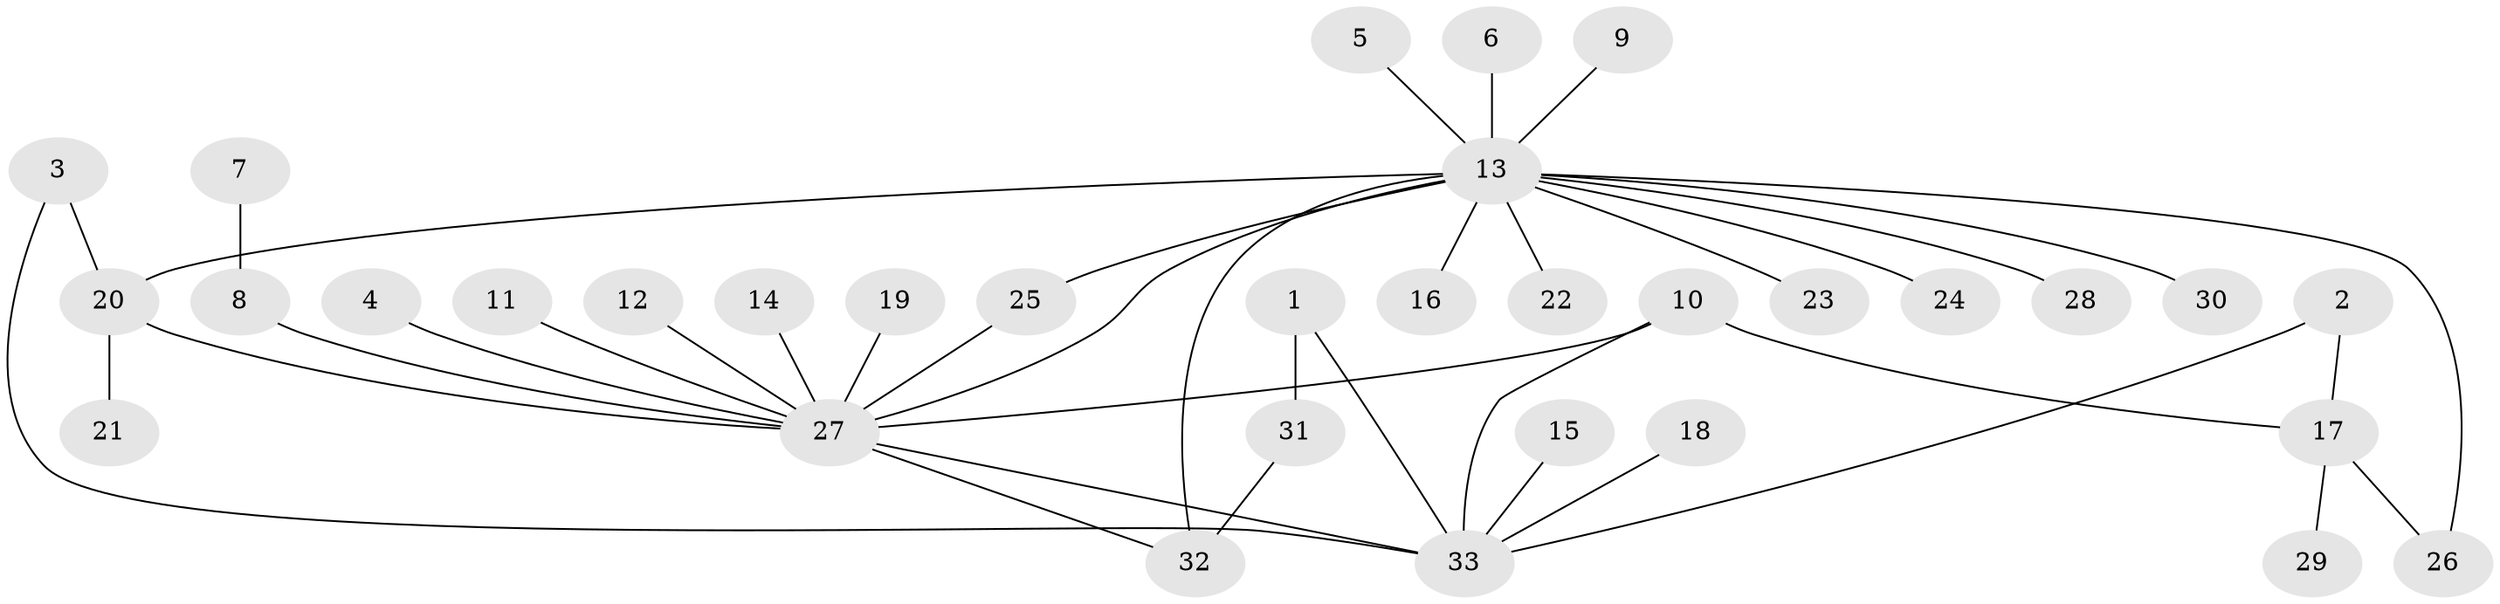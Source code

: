 // original degree distribution, {5: 0.018867924528301886, 16: 0.018867924528301886, 14: 0.018867924528301886, 9: 0.018867924528301886, 4: 0.018867924528301886, 3: 0.07547169811320754, 2: 0.24528301886792453, 1: 0.5660377358490566, 6: 0.018867924528301886}
// Generated by graph-tools (version 1.1) at 2025/36/03/04/25 23:36:53]
// undirected, 33 vertices, 40 edges
graph export_dot {
  node [color=gray90,style=filled];
  1;
  2;
  3;
  4;
  5;
  6;
  7;
  8;
  9;
  10;
  11;
  12;
  13;
  14;
  15;
  16;
  17;
  18;
  19;
  20;
  21;
  22;
  23;
  24;
  25;
  26;
  27;
  28;
  29;
  30;
  31;
  32;
  33;
  1 -- 31 [weight=1.0];
  1 -- 33 [weight=1.0];
  2 -- 17 [weight=1.0];
  2 -- 33 [weight=1.0];
  3 -- 20 [weight=1.0];
  3 -- 33 [weight=1.0];
  4 -- 27 [weight=1.0];
  5 -- 13 [weight=1.0];
  6 -- 13 [weight=1.0];
  7 -- 8 [weight=1.0];
  8 -- 27 [weight=1.0];
  9 -- 13 [weight=1.0];
  10 -- 17 [weight=1.0];
  10 -- 27 [weight=1.0];
  10 -- 33 [weight=1.0];
  11 -- 27 [weight=1.0];
  12 -- 27 [weight=1.0];
  13 -- 16 [weight=1.0];
  13 -- 20 [weight=1.0];
  13 -- 22 [weight=1.0];
  13 -- 23 [weight=1.0];
  13 -- 24 [weight=1.0];
  13 -- 25 [weight=2.0];
  13 -- 26 [weight=1.0];
  13 -- 27 [weight=1.0];
  13 -- 28 [weight=1.0];
  13 -- 30 [weight=1.0];
  13 -- 32 [weight=1.0];
  14 -- 27 [weight=1.0];
  15 -- 33 [weight=1.0];
  17 -- 26 [weight=1.0];
  17 -- 29 [weight=1.0];
  18 -- 33 [weight=1.0];
  19 -- 27 [weight=1.0];
  20 -- 21 [weight=1.0];
  20 -- 27 [weight=1.0];
  25 -- 27 [weight=1.0];
  27 -- 32 [weight=1.0];
  27 -- 33 [weight=1.0];
  31 -- 32 [weight=1.0];
}
